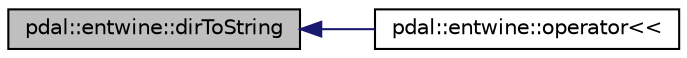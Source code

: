 digraph "pdal::entwine::dirToString"
{
  edge [fontname="Helvetica",fontsize="10",labelfontname="Helvetica",labelfontsize="10"];
  node [fontname="Helvetica",fontsize="10",shape=record];
  rankdir="LR";
  Node1 [label="pdal::entwine::dirToString",height=0.2,width=0.4,color="black", fillcolor="grey75", style="filled", fontcolor="black"];
  Node1 -> Node2 [dir="back",color="midnightblue",fontsize="10",style="solid",fontname="Helvetica"];
  Node2 [label="pdal::entwine::operator\<\<",height=0.2,width=0.4,color="black", fillcolor="white", style="filled",URL="$namespacepdal_1_1entwine.html#a37b5f4a8499d146419e5b347e016519c"];
}
